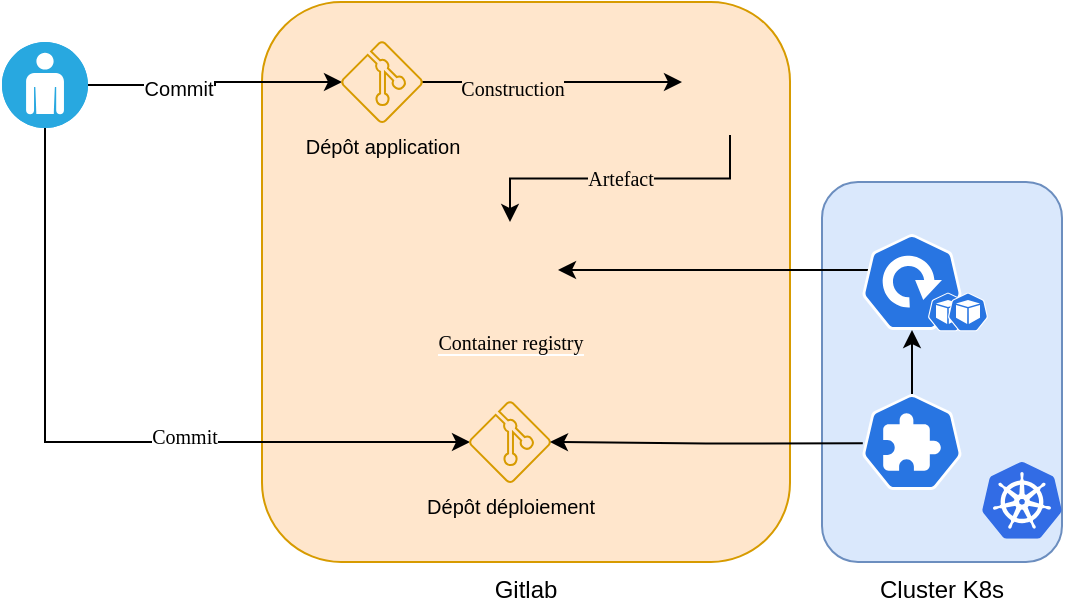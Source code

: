 <mxfile version="17.4.0" type="github">
  <diagram id="wyctopTOUXWUcgAkxwvQ" name="Page-1">
    <mxGraphModel dx="572" dy="810" grid="1" gridSize="10" guides="1" tooltips="1" connect="1" arrows="1" fold="1" page="1" pageScale="1" pageWidth="827" pageHeight="1169" math="0" shadow="0">
      <root>
        <mxCell id="0" />
        <mxCell id="1" parent="0" />
        <mxCell id="j_zxgrWDTcuyVfn0F9i9-7" value="Gitlab" style="rounded=1;whiteSpace=wrap;html=1;fillColor=#ffe6cc;strokeColor=#d79b00;labelPosition=center;verticalLabelPosition=bottom;align=center;verticalAlign=top;" vertex="1" parent="1">
          <mxGeometry x="320" y="30" width="264" height="280" as="geometry" />
        </mxCell>
        <mxCell id="j_zxgrWDTcuyVfn0F9i9-12" style="edgeStyle=orthogonalEdgeStyle;rounded=0;orthogonalLoop=1;jettySize=auto;html=1;exitX=1;exitY=0.5;exitDx=0;exitDy=0;exitPerimeter=0;entryX=0;entryY=0.5;entryDx=0;entryDy=0;entryPerimeter=0;" edge="1" parent="1" source="j_zxgrWDTcuyVfn0F9i9-6" target="j_zxgrWDTcuyVfn0F9i9-15">
          <mxGeometry relative="1" as="geometry">
            <mxPoint x="460" y="70" as="targetPoint" />
          </mxGeometry>
        </mxCell>
        <mxCell id="j_zxgrWDTcuyVfn0F9i9-18" value="Commit" style="edgeLabel;html=1;align=center;verticalAlign=middle;resizable=0;points=[];fontSize=10;" vertex="1" connectable="0" parent="j_zxgrWDTcuyVfn0F9i9-12">
          <mxGeometry x="-0.299" y="-1" relative="1" as="geometry">
            <mxPoint as="offset" />
          </mxGeometry>
        </mxCell>
        <mxCell id="j_zxgrWDTcuyVfn0F9i9-31" style="edgeStyle=orthogonalEdgeStyle;rounded=0;orthogonalLoop=1;jettySize=auto;html=1;exitX=0.5;exitY=1;exitDx=0;exitDy=0;exitPerimeter=0;entryX=0;entryY=0.5;entryDx=0;entryDy=0;entryPerimeter=0;labelBackgroundColor=#FFE6CC;fontFamily=Fira Mono;fontSource=https%3A%2F%2Ffonts.googleapis.com%2Fcss%3Ffamily%3DFira%2BMono;fontSize=10;fontColor=#FFE6CC;" edge="1" parent="1" source="j_zxgrWDTcuyVfn0F9i9-6" target="j_zxgrWDTcuyVfn0F9i9-30">
          <mxGeometry relative="1" as="geometry" />
        </mxCell>
        <mxCell id="j_zxgrWDTcuyVfn0F9i9-32" value="Commit" style="edgeLabel;html=1;align=center;verticalAlign=middle;resizable=0;points=[];fontSize=10;fontFamily=Fira Mono;fontColor=#000000;" vertex="1" connectable="0" parent="j_zxgrWDTcuyVfn0F9i9-31">
          <mxGeometry x="0.222" y="3" relative="1" as="geometry">
            <mxPoint as="offset" />
          </mxGeometry>
        </mxCell>
        <mxCell id="j_zxgrWDTcuyVfn0F9i9-6" value="" style="fillColor=#28A8E0;verticalLabelPosition=bottom;sketch=0;html=1;strokeColor=#ffffff;verticalAlign=top;align=center;points=[[0.145,0.145,0],[0.5,0,0],[0.855,0.145,0],[1,0.5,0],[0.855,0.855,0],[0.5,1,0],[0.145,0.855,0],[0,0.5,0]];pointerEvents=1;shape=mxgraph.cisco_safe.compositeIcon;bgIcon=ellipse;resIcon=mxgraph.cisco_safe.capability.user;" vertex="1" parent="1">
          <mxGeometry x="190" y="50" width="43" height="43" as="geometry" />
        </mxCell>
        <mxCell id="j_zxgrWDTcuyVfn0F9i9-10" value="" style="shape=image;html=1;verticalAlign=top;verticalLabelPosition=bottom;labelBackgroundColor=#ffffff;imageAspect=0;aspect=fixed;image=https://cdn4.iconfinder.com/data/icons/socialcones/508/Gitlab-128.png;imageBackground=none;" vertex="1" parent="1">
          <mxGeometry x="330" y="260" width="38" height="38" as="geometry" />
        </mxCell>
        <mxCell id="j_zxgrWDTcuyVfn0F9i9-14" value="" style="shape=image;html=1;verticalAlign=top;verticalLabelPosition=bottom;labelBackgroundColor=#ffffff;imageAspect=0;aspect=fixed;image=https://cdn4.iconfinder.com/data/icons/essential-3/32/356-Document_Code-128.png" vertex="1" parent="1">
          <mxGeometry x="233" y="75" width="18" height="18" as="geometry" />
        </mxCell>
        <mxCell id="j_zxgrWDTcuyVfn0F9i9-17" style="edgeStyle=orthogonalEdgeStyle;rounded=0;orthogonalLoop=1;jettySize=auto;html=1;exitX=1;exitY=0.5;exitDx=0;exitDy=0;exitPerimeter=0;" edge="1" parent="1" source="j_zxgrWDTcuyVfn0F9i9-15">
          <mxGeometry relative="1" as="geometry">
            <mxPoint x="460" y="70" as="sourcePoint" />
            <mxPoint x="530" y="70" as="targetPoint" />
          </mxGeometry>
        </mxCell>
        <mxCell id="j_zxgrWDTcuyVfn0F9i9-19" value="Construction" style="edgeLabel;html=1;align=center;verticalAlign=middle;resizable=0;points=[];fontFamily=Fira Mono;fontColor=#000000;labelBackgroundColor=#FFE6CC;labelPosition=center;verticalLabelPosition=middle;fontSize=10;" vertex="1" connectable="0" parent="j_zxgrWDTcuyVfn0F9i9-17">
          <mxGeometry x="-0.308" y="-3" relative="1" as="geometry">
            <mxPoint as="offset" />
          </mxGeometry>
        </mxCell>
        <mxCell id="j_zxgrWDTcuyVfn0F9i9-15" value="Dépôt application" style="verticalLabelPosition=bottom;html=1;verticalAlign=top;align=center;strokeColor=#d79b00;fillColor=#ffe6cc;shape=mxgraph.azure.git_repository;fontSize=10;" vertex="1" parent="1">
          <mxGeometry x="360" y="50" width="40" height="40" as="geometry" />
        </mxCell>
        <mxCell id="j_zxgrWDTcuyVfn0F9i9-26" value="&lt;div style=&quot;font-size: 10px;&quot;&gt;Artefact&lt;/div&gt;" style="edgeStyle=orthogonalEdgeStyle;rounded=0;orthogonalLoop=1;jettySize=auto;html=1;exitX=0.5;exitY=1;exitDx=0;exitDy=0;fontFamily=Fira Mono;fontSource=https%3A%2F%2Ffonts.googleapis.com%2Fcss%3Ffamily%3DFira%2BMono;fontColor=#000000;labelBackgroundColor=#FFE6CC;fontSize=10;" edge="1" parent="1" source="j_zxgrWDTcuyVfn0F9i9-22" target="j_zxgrWDTcuyVfn0F9i9-25">
          <mxGeometry relative="1" as="geometry" />
        </mxCell>
        <mxCell id="j_zxgrWDTcuyVfn0F9i9-22" value="" style="shape=image;html=1;verticalAlign=top;verticalLabelPosition=bottom;labelBackgroundColor=#ffffff;imageAspect=0;aspect=fixed;image=https://cdn4.iconfinder.com/data/icons/business-black-1/64/30-128.png;fontFamily=Fira Mono;fontSource=https%3A%2F%2Ffonts.googleapis.com%2Fcss%3Ffamily%3DFira%2BMono;fontColor=#000000;" vertex="1" parent="1">
          <mxGeometry x="530" y="48.5" width="48" height="48" as="geometry" />
        </mxCell>
        <mxCell id="j_zxgrWDTcuyVfn0F9i9-25" value="&lt;span style=&quot;background-color: rgb(255, 230, 204); font-size: 10px;&quot;&gt;Container registry&lt;/span&gt;" style="shape=image;html=1;verticalAlign=top;verticalLabelPosition=bottom;labelBackgroundColor=#ffffff;imageAspect=0;image=https://cdn2.iconfinder.com/data/icons/boxicons-logos/24/bxl-docker-128.png;shadow=0;sketch=0;fontFamily=Fira Mono;fontSource=https%3A%2F%2Ffonts.googleapis.com%2Fcss%3Ffamily%3DFira%2BMono;fontColor=#000000;strokeWidth=1;fontSize=10;" vertex="1" parent="1">
          <mxGeometry x="420" y="140" width="48" height="48" as="geometry" />
        </mxCell>
        <mxCell id="j_zxgrWDTcuyVfn0F9i9-30" value="Dépôt déploiement" style="verticalLabelPosition=bottom;html=1;verticalAlign=top;align=center;strokeColor=#d79b00;fillColor=#ffe6cc;shape=mxgraph.azure.git_repository;fontSize=10;" vertex="1" parent="1">
          <mxGeometry x="424" y="230" width="40" height="40" as="geometry" />
        </mxCell>
        <mxCell id="j_zxgrWDTcuyVfn0F9i9-34" value="Cluster K8s" style="rounded=1;whiteSpace=wrap;html=1;fillColor=#dae8fc;strokeColor=#6c8ebf;labelPosition=center;verticalLabelPosition=bottom;align=center;verticalAlign=top;" vertex="1" parent="1">
          <mxGeometry x="600" y="120" width="120" height="190" as="geometry" />
        </mxCell>
        <mxCell id="j_zxgrWDTcuyVfn0F9i9-36" value="" style="sketch=0;aspect=fixed;html=1;points=[];align=center;image;fontSize=12;image=img/lib/mscae/Kubernetes.svg;shadow=0;labelBackgroundColor=#FFE6CC;fontFamily=Fira Mono;fontSource=https%3A%2F%2Ffonts.googleapis.com%2Fcss%3Ffamily%3DFira%2BMono;fontColor=#000000;strokeWidth=1;" vertex="1" parent="1">
          <mxGeometry x="680" y="260" width="40" height="38.4" as="geometry" />
        </mxCell>
        <mxCell id="j_zxgrWDTcuyVfn0F9i9-39" style="edgeStyle=orthogonalEdgeStyle;rounded=0;orthogonalLoop=1;jettySize=auto;html=1;exitX=0.4;exitY=0.375;exitDx=0;exitDy=0;exitPerimeter=0;labelBackgroundColor=#FFE6CC;fontFamily=Fira Mono;fontSource=https%3A%2F%2Ffonts.googleapis.com%2Fcss%3Ffamily%3DFira%2BMono;fontSize=10;fontColor=#000000;" edge="1" parent="1" source="j_zxgrWDTcuyVfn0F9i9-37" target="j_zxgrWDTcuyVfn0F9i9-25">
          <mxGeometry relative="1" as="geometry" />
        </mxCell>
        <mxCell id="j_zxgrWDTcuyVfn0F9i9-37" value="" style="sketch=0;html=1;dashed=0;whitespace=wrap;fillColor=#2875E2;strokeColor=#ffffff;points=[[0.005,0.63,0],[0.1,0.2,0],[0.9,0.2,0],[0.5,0,0],[0.995,0.63,0],[0.72,0.99,0],[0.5,1,0],[0.28,0.99,0]];shape=mxgraph.kubernetes.icon;prIcon=deploy;shadow=0;labelBackgroundColor=#FFE6CC;fontFamily=Fira Mono;fontSource=https%3A%2F%2Ffonts.googleapis.com%2Fcss%3Ffamily%3DFira%2BMono;fontSize=10;fontColor=#000000;" vertex="1" parent="1">
          <mxGeometry x="620" y="146" width="50" height="48" as="geometry" />
        </mxCell>
        <mxCell id="j_zxgrWDTcuyVfn0F9i9-40" style="edgeStyle=orthogonalEdgeStyle;rounded=0;orthogonalLoop=1;jettySize=auto;html=1;exitX=0.008;exitY=0.514;exitDx=0;exitDy=0;exitPerimeter=0;entryX=1;entryY=0.5;entryDx=0;entryDy=0;entryPerimeter=0;labelBackgroundColor=#FFE6CC;fontFamily=Fira Mono;fontSource=https%3A%2F%2Ffonts.googleapis.com%2Fcss%3Ffamily%3DFira%2BMono;fontSize=10;fontColor=#000000;" edge="1" parent="1" source="j_zxgrWDTcuyVfn0F9i9-38" target="j_zxgrWDTcuyVfn0F9i9-30">
          <mxGeometry relative="1" as="geometry" />
        </mxCell>
        <mxCell id="j_zxgrWDTcuyVfn0F9i9-41" style="edgeStyle=orthogonalEdgeStyle;rounded=0;orthogonalLoop=1;jettySize=auto;html=1;exitX=0.5;exitY=0;exitDx=0;exitDy=0;exitPerimeter=0;entryX=0.5;entryY=1;entryDx=0;entryDy=0;entryPerimeter=0;labelBackgroundColor=#FFE6CC;fontFamily=Fira Mono;fontSource=https%3A%2F%2Ffonts.googleapis.com%2Fcss%3Ffamily%3DFira%2BMono;fontSize=10;fontColor=#000000;" edge="1" parent="1" source="j_zxgrWDTcuyVfn0F9i9-38" target="j_zxgrWDTcuyVfn0F9i9-37">
          <mxGeometry relative="1" as="geometry" />
        </mxCell>
        <mxCell id="j_zxgrWDTcuyVfn0F9i9-38" value="" style="sketch=0;html=1;dashed=0;whitespace=wrap;fillColor=#2875E2;strokeColor=#ffffff;points=[[0.005,0.63,0],[0.1,0.2,0],[0.9,0.2,0],[0.5,0,0],[0.995,0.63,0],[0.72,0.99,0],[0.5,1,0],[0.28,0.99,0]];shape=mxgraph.kubernetes.icon;prIcon=crd;shadow=0;labelBackgroundColor=#FFE6CC;fontFamily=Fira Mono;fontSource=https%3A%2F%2Ffonts.googleapis.com%2Fcss%3Ffamily%3DFira%2BMono;fontSize=10;fontColor=#000000;" vertex="1" parent="1">
          <mxGeometry x="620" y="226" width="50" height="48" as="geometry" />
        </mxCell>
        <mxCell id="j_zxgrWDTcuyVfn0F9i9-42" value="" style="sketch=0;html=1;dashed=0;whitespace=wrap;fillColor=#2875E2;strokeColor=#ffffff;points=[[0.005,0.63,0],[0.1,0.2,0],[0.9,0.2,0],[0.5,0,0],[0.995,0.63,0],[0.72,0.99,0],[0.5,1,0],[0.28,0.99,0]];shape=mxgraph.kubernetes.icon;prIcon=pod;shadow=0;labelBackgroundColor=#FFE6CC;fontFamily=Fira Mono;fontSource=https%3A%2F%2Ffonts.googleapis.com%2Fcss%3Ffamily%3DFira%2BMono;fontSize=10;fontColor=#000000;" vertex="1" parent="1">
          <mxGeometry x="653" y="170" width="20" height="30" as="geometry" />
        </mxCell>
        <mxCell id="j_zxgrWDTcuyVfn0F9i9-43" value="" style="sketch=0;html=1;dashed=0;whitespace=wrap;fillColor=#2875E2;strokeColor=#ffffff;points=[[0.005,0.63,0],[0.1,0.2,0],[0.9,0.2,0],[0.5,0,0],[0.995,0.63,0],[0.72,0.99,0],[0.5,1,0],[0.28,0.99,0]];shape=mxgraph.kubernetes.icon;prIcon=pod;shadow=0;labelBackgroundColor=#FFE6CC;fontFamily=Fira Mono;fontSource=https%3A%2F%2Ffonts.googleapis.com%2Fcss%3Ffamily%3DFira%2BMono;fontSize=10;fontColor=#000000;" vertex="1" parent="1">
          <mxGeometry x="663" y="170" width="20" height="30" as="geometry" />
        </mxCell>
      </root>
    </mxGraphModel>
  </diagram>
</mxfile>
